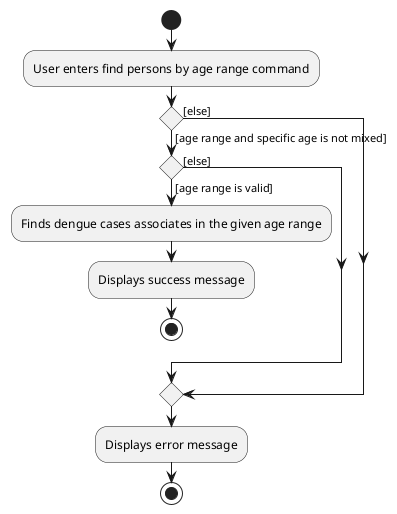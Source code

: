 @startuml
'https://plantuml.com/activity-diagram-beta

start
:User enters find persons by age range command;
if () then ([age range and specific age is not mixed])
if () then ([age range is valid])
    :Finds dengue cases associates in the given age range;
    :Displays success message;
    stop
else ([else])
endif
else ([else])
endif
:Displays error message;
stop
@enduml
